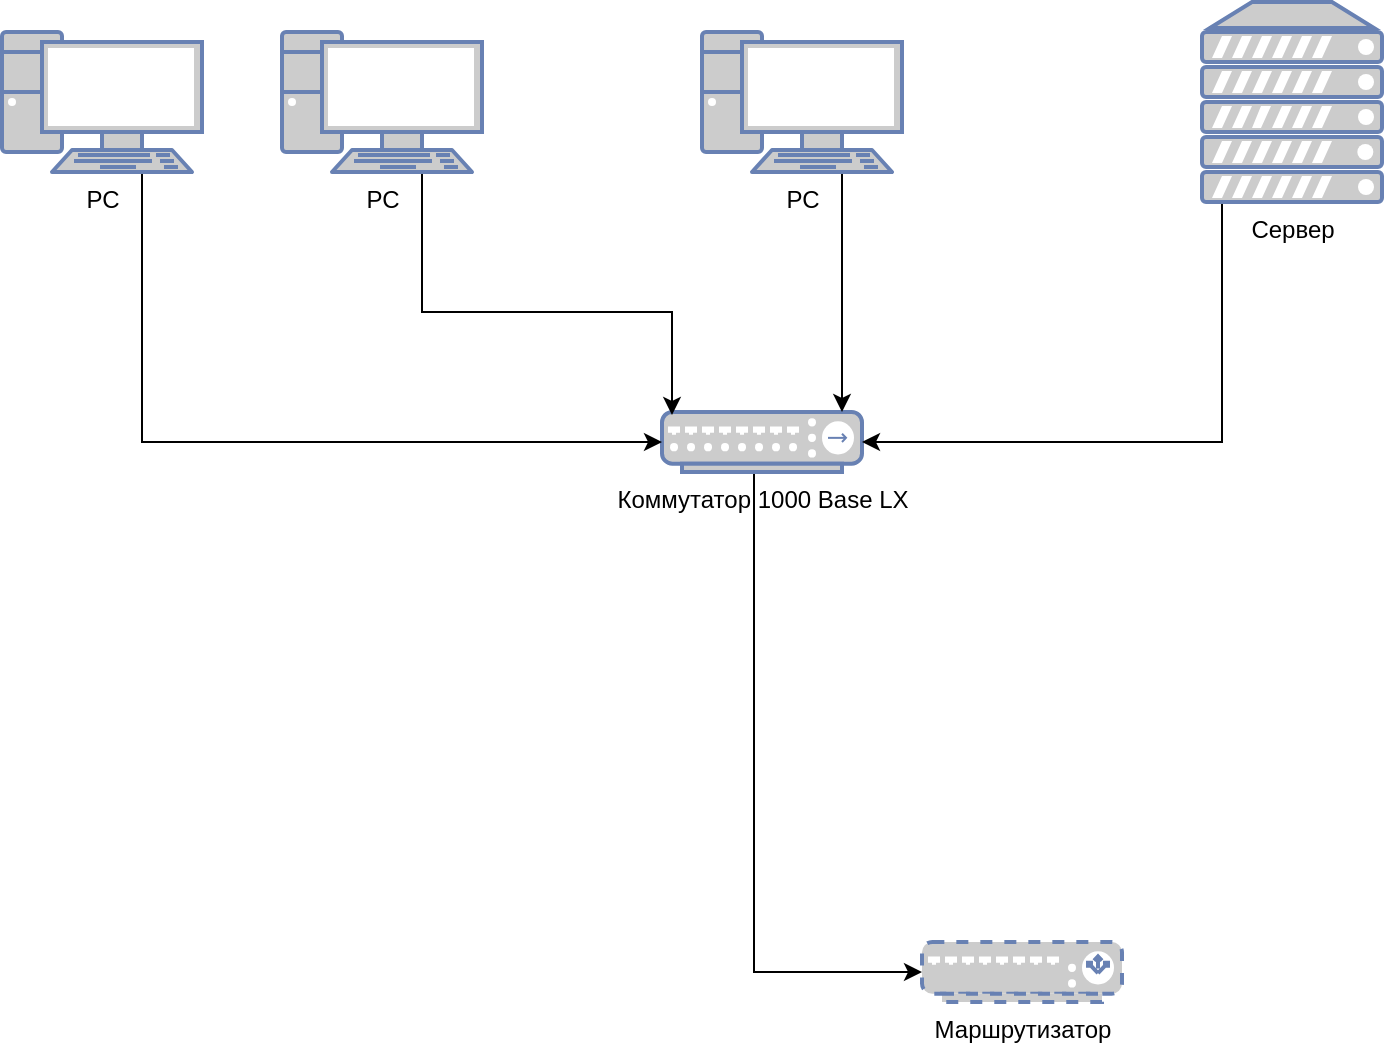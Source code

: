 <mxfile version="18.0.6" type="device"><diagram id="sCl275IMkhDFbC4ClYsL" name="Страница 1"><mxGraphModel dx="1422" dy="865" grid="1" gridSize="10" guides="1" tooltips="1" connect="1" arrows="1" fold="1" page="1" pageScale="1" pageWidth="827" pageHeight="1169" math="0" shadow="0"><root><mxCell id="0"/><mxCell id="1" parent="0"/><mxCell id="we1emm1dRryYkY6K2qfm-43" style="edgeStyle=orthogonalEdgeStyle;rounded=0;orthogonalLoop=1;jettySize=auto;html=1;entryX=0;entryY=0.5;entryDx=0;entryDy=0;entryPerimeter=0;" parent="1" target="we1emm1dRryYkY6K2qfm-61" edge="1"><mxGeometry relative="1" as="geometry"><mxPoint x="506" y="505" as="targetPoint"/><Array as="points"><mxPoint x="486" y="510"/><mxPoint x="570" y="510"/></Array><mxPoint x="486" y="260" as="sourcePoint"/></mxGeometry></mxCell><mxCell id="we1emm1dRryYkY6K2qfm-35" value="&lt;span style=&quot;color: rgb(0, 0, 0);&quot;&gt;Коммутатор&lt;/span&gt;&lt;font color=&quot;#000000&quot;&gt;&amp;nbsp;&lt;/font&gt;&lt;span style=&quot;color: rgb(0, 0, 0);&quot;&gt;1000 Base LX&lt;/span&gt;" style="fontColor=#0066CC;verticalAlign=top;verticalLabelPosition=bottom;labelPosition=center;align=center;html=1;outlineConnect=0;fillColor=#CCCCCC;strokeColor=#6881B3;gradientColor=none;gradientDirection=north;strokeWidth=2;shape=mxgraph.networks.hub;" parent="1" vertex="1"><mxGeometry x="440" y="230" width="100" height="30" as="geometry"/></mxCell><mxCell id="we1emm1dRryYkY6K2qfm-61" value="&lt;span style=&quot;color: rgb(0, 0, 0);&quot;&gt;Маршрутизатор&lt;/span&gt;" style="fontColor=#0066CC;verticalAlign=top;verticalLabelPosition=bottom;labelPosition=center;align=center;html=1;outlineConnect=0;fillColor=#CCCCCC;strokeColor=#6881B3;gradientColor=none;gradientDirection=north;strokeWidth=2;shape=mxgraph.networks.load_balancer;shadow=0;dashed=1;" parent="1" vertex="1"><mxGeometry x="570" y="495" width="100" height="30" as="geometry"/></mxCell><mxCell id="EviwW_nXu1ZTkathPGEC-7" style="edgeStyle=orthogonalEdgeStyle;rounded=0;orthogonalLoop=1;jettySize=auto;html=1;entryX=1;entryY=0.5;entryDx=0;entryDy=0;entryPerimeter=0;" parent="1" source="31rAl37V91KYvqk8ArFl-1" target="we1emm1dRryYkY6K2qfm-35" edge="1"><mxGeometry relative="1" as="geometry"><Array as="points"><mxPoint x="720" y="245"/></Array><mxPoint x="750" y="110" as="sourcePoint"/></mxGeometry></mxCell><mxCell id="EviwW_nXu1ZTkathPGEC-4" style="edgeStyle=orthogonalEdgeStyle;rounded=0;orthogonalLoop=1;jettySize=auto;html=1;entryX=0;entryY=0.5;entryDx=0;entryDy=0;entryPerimeter=0;" parent="1" source="EviwW_nXu1ZTkathPGEC-1" target="we1emm1dRryYkY6K2qfm-35" edge="1"><mxGeometry relative="1" as="geometry"><Array as="points"><mxPoint x="180" y="245"/></Array></mxGeometry></mxCell><mxCell id="EviwW_nXu1ZTkathPGEC-1" value="&lt;span style=&quot;color: rgb(0, 0, 0);&quot;&gt;РС&lt;/span&gt;" style="fontColor=#0066CC;verticalAlign=top;verticalLabelPosition=bottom;labelPosition=center;align=center;html=1;outlineConnect=0;fillColor=#CCCCCC;strokeColor=#6881B3;gradientColor=none;gradientDirection=north;strokeWidth=2;shape=mxgraph.networks.pc;shadow=0;" parent="1" vertex="1"><mxGeometry x="110" y="40" width="100" height="70" as="geometry"/></mxCell><mxCell id="EviwW_nXu1ZTkathPGEC-5" style="edgeStyle=orthogonalEdgeStyle;rounded=0;orthogonalLoop=1;jettySize=auto;html=1;entryX=0.05;entryY=0.05;entryDx=0;entryDy=0;entryPerimeter=0;" parent="1" source="EviwW_nXu1ZTkathPGEC-2" target="we1emm1dRryYkY6K2qfm-35" edge="1"><mxGeometry relative="1" as="geometry"><Array as="points"><mxPoint x="320" y="180"/><mxPoint x="445" y="180"/></Array></mxGeometry></mxCell><mxCell id="EviwW_nXu1ZTkathPGEC-2" value="&lt;span style=&quot;color: rgb(0, 0, 0);&quot;&gt;РС&lt;/span&gt;" style="fontColor=#0066CC;verticalAlign=top;verticalLabelPosition=bottom;labelPosition=center;align=center;html=1;outlineConnect=0;fillColor=#CCCCCC;strokeColor=#6881B3;gradientColor=none;gradientDirection=north;strokeWidth=2;shape=mxgraph.networks.pc;shadow=0;" parent="1" vertex="1"><mxGeometry x="250" y="40" width="100" height="70" as="geometry"/></mxCell><mxCell id="EviwW_nXu1ZTkathPGEC-6" style="edgeStyle=orthogonalEdgeStyle;rounded=0;orthogonalLoop=1;jettySize=auto;html=1;" parent="1" source="EviwW_nXu1ZTkathPGEC-3" target="we1emm1dRryYkY6K2qfm-35" edge="1"><mxGeometry relative="1" as="geometry"><Array as="points"><mxPoint x="530" y="180"/><mxPoint x="530" y="180"/></Array></mxGeometry></mxCell><mxCell id="EviwW_nXu1ZTkathPGEC-3" value="&lt;font color=&quot;#000000&quot;&gt;РС&lt;/font&gt;" style="fontColor=#0066CC;verticalAlign=top;verticalLabelPosition=bottom;labelPosition=center;align=center;html=1;outlineConnect=0;fillColor=#CCCCCC;strokeColor=#6881B3;gradientColor=none;gradientDirection=north;strokeWidth=2;shape=mxgraph.networks.pc;shadow=0;" parent="1" vertex="1"><mxGeometry x="460" y="40" width="100" height="70" as="geometry"/></mxCell><mxCell id="31rAl37V91KYvqk8ArFl-1" value="&lt;font color=&quot;#000000&quot;&gt;Сервер&lt;/font&gt;" style="fontColor=#0066CC;verticalAlign=top;verticalLabelPosition=bottom;labelPosition=center;align=center;html=1;outlineConnect=0;fillColor=#CCCCCC;strokeColor=#6881B3;gradientColor=none;gradientDirection=north;strokeWidth=2;shape=mxgraph.networks.server;" vertex="1" parent="1"><mxGeometry x="710" y="25" width="90" height="100" as="geometry"/></mxCell></root></mxGraphModel></diagram></mxfile>